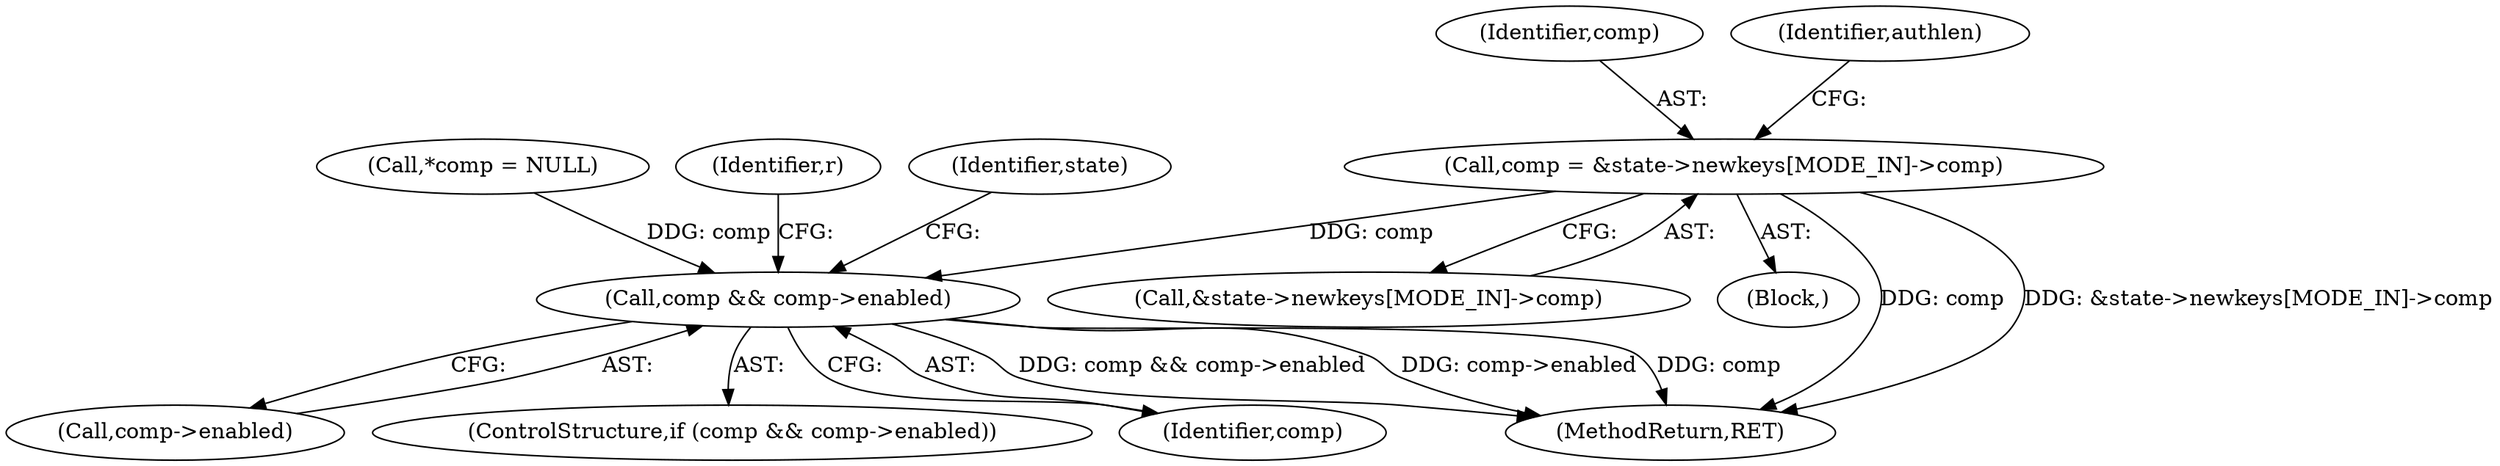 digraph "0_mindrot_28652bca29046f62c7045e933e6b931de1d16737_0@array" {
"1000190" [label="(Call,comp = &state->newkeys[MODE_IN]->comp)"];
"1000844" [label="(Call,comp && comp->enabled)"];
"1000191" [label="(Identifier,comp)"];
"1000192" [label="(Call,&state->newkeys[MODE_IN]->comp)"];
"1000846" [label="(Call,comp->enabled)"];
"1000843" [label="(ControlStructure,if (comp && comp->enabled))"];
"1000147" [label="(Call,*comp = NULL)"];
"1000190" [label="(Call,comp = &state->newkeys[MODE_IN]->comp)"];
"1000844" [label="(Call,comp && comp->enabled)"];
"1000895" [label="(Identifier,r)"];
"1000169" [label="(Block,)"];
"1000845" [label="(Identifier,comp)"];
"1000852" [label="(Identifier,state)"];
"1001000" [label="(MethodReturn,RET)"];
"1000203" [label="(Identifier,authlen)"];
"1000190" -> "1000169"  [label="AST: "];
"1000190" -> "1000192"  [label="CFG: "];
"1000191" -> "1000190"  [label="AST: "];
"1000192" -> "1000190"  [label="AST: "];
"1000203" -> "1000190"  [label="CFG: "];
"1000190" -> "1001000"  [label="DDG: comp"];
"1000190" -> "1001000"  [label="DDG: &state->newkeys[MODE_IN]->comp"];
"1000190" -> "1000844"  [label="DDG: comp"];
"1000844" -> "1000843"  [label="AST: "];
"1000844" -> "1000845"  [label="CFG: "];
"1000844" -> "1000846"  [label="CFG: "];
"1000845" -> "1000844"  [label="AST: "];
"1000846" -> "1000844"  [label="AST: "];
"1000852" -> "1000844"  [label="CFG: "];
"1000895" -> "1000844"  [label="CFG: "];
"1000844" -> "1001000"  [label="DDG: comp && comp->enabled"];
"1000844" -> "1001000"  [label="DDG: comp->enabled"];
"1000844" -> "1001000"  [label="DDG: comp"];
"1000147" -> "1000844"  [label="DDG: comp"];
}
